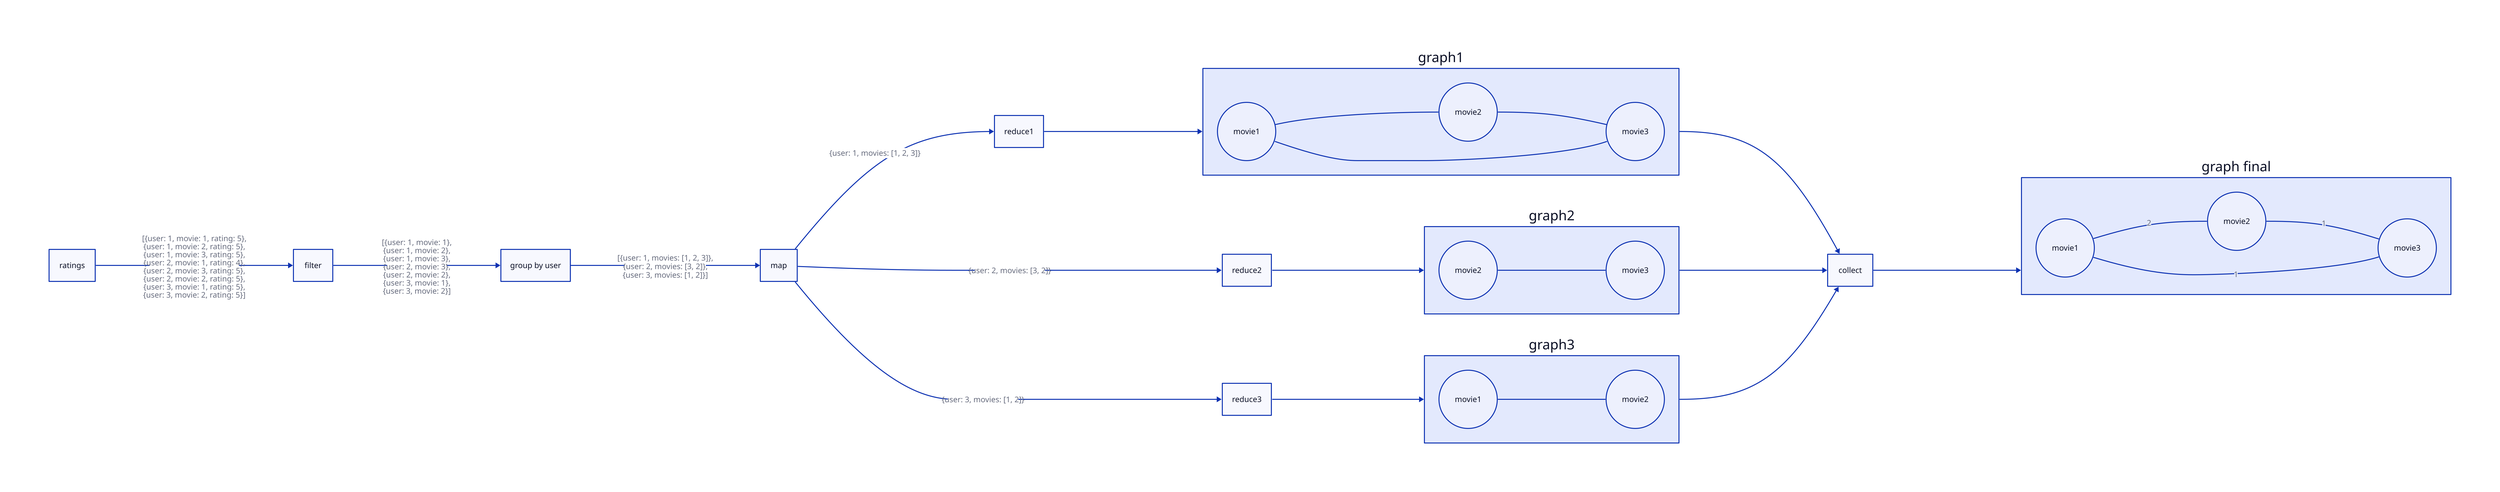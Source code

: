 direction: right

ratings -> filter: "[{user: 1, movie: 1, rating: 5},\n{user: 1, movie: 2, rating: 5},\n{user: 1, movie: 3, rating: 5},\n{user: 2, movie: 1, rating: 4},\n{user: 2, movie: 3, rating: 5},\n{user: 2, movie: 2, rating: 5},\n{user: 3, movie: 1, rating: 5},\n{user: 3, movie: 2, rating: 5}]"

filter -> group by user: "[{user: 1, movie: 1},\n{user: 1, movie: 2},\n{user: 1, movie: 3},\n{user: 2, movie: 3},\n{user: 2, movie: 2},\n{user: 3, movie: 1},\n{user: 3, movie: 2}]"

group by user -> map: "[{user: 1, movies: [1, 2, 3]},\n{user: 2, movies: [3, 2]},\n{user: 3, movies: [1, 2]}]"

map -> reduce1: "{user: 1, movies: [1, 2, 3]}"
map -> reduce2: "{user: 2, movies: [3, 2]}"
map -> reduce3: "{user: 3, movies: [1, 2]}"

graph1: {
  movie1 -- movie2
  movie2 -- movie3
  movie1 -- movie3
  movie1.shape: circle
  movie2.shape: circle
  movie3.shape: circle
}
graph2: {
  movie2 -- movie3
  movie2.shape: circle
  movie3.shape: circle
}
graph3: {
  movie1 -- movie2
  movie1.shape: circle
  movie2.shape: circle
}

reduce1 -> graph1
reduce2 -> graph2
reduce3 -> graph3

graph final: {
  movie1 -- movie2: 2
  movie2 -- movie3: 1
  movie1 -- movie3: 1
  movie1.shape: circle
  movie2.shape: circle
  movie3.shape: circle
}
graph1 -> collect
graph2 -> collect
graph3 -> collect
collect -> graph final

